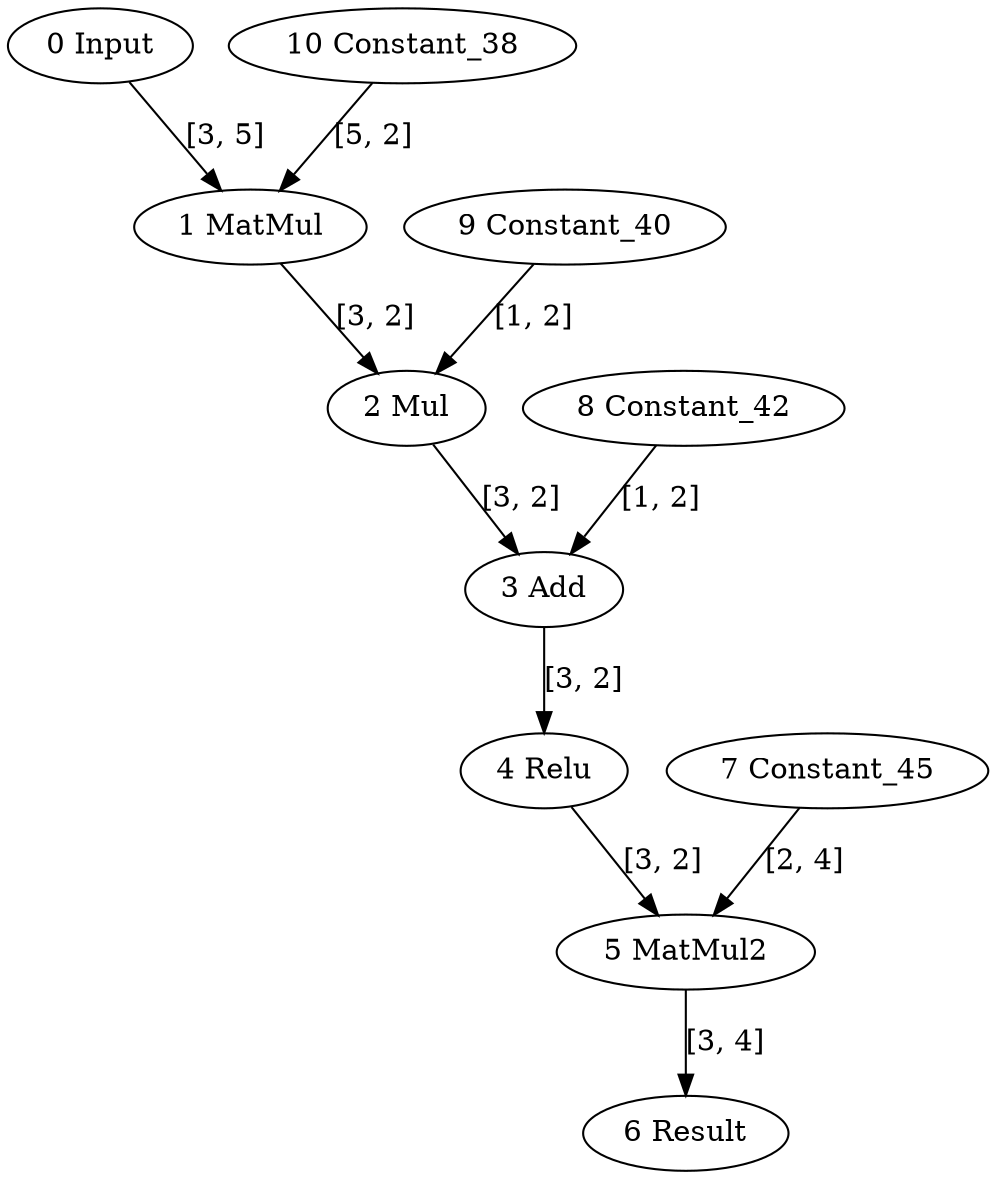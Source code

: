 strict digraph  {
"0 Input" [id=0, type=Parameter];
"1 MatMul" [id=1, type=MatMul];
"2 Mul" [id=2, type=Multiply];
"3 Add" [id=3, type=Add];
"4 Relu" [id=4, type=Relu];
"5 MatMul2" [id=5, type=MatMul];
"6 Result" [id=6, type=Result];
"7 Constant_45" [id=7, type=Constant];
"8 Constant_42" [id=8, type=Constant];
"9 Constant_40" [id=9, type=Constant];
"10 Constant_38" [id=10, type=Constant];
"0 Input" -> "1 MatMul"  [label="[3, 5]", style=solid];
"1 MatMul" -> "2 Mul"  [label="[3, 2]", style=solid];
"2 Mul" -> "3 Add"  [label="[3, 2]", style=solid];
"3 Add" -> "4 Relu"  [label="[3, 2]", style=solid];
"4 Relu" -> "5 MatMul2"  [label="[3, 2]", style=solid];
"5 MatMul2" -> "6 Result"  [label="[3, 4]", style=solid];
"7 Constant_45" -> "5 MatMul2"  [label="[2, 4]", style=solid];
"8 Constant_42" -> "3 Add"  [label="[1, 2]", style=solid];
"9 Constant_40" -> "2 Mul"  [label="[1, 2]", style=solid];
"10 Constant_38" -> "1 MatMul"  [label="[5, 2]", style=solid];
}
